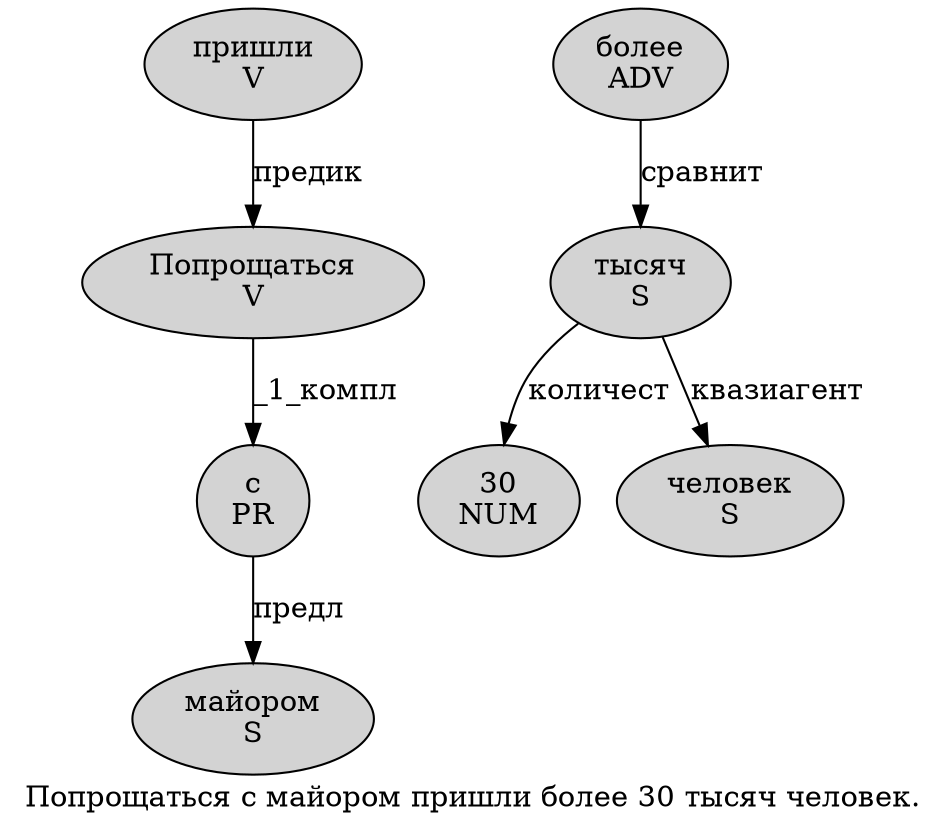 digraph SENTENCE_77 {
	graph [label="Попрощаться с майором пришли более 30 тысяч человек."]
	node [style=filled]
		0 [label="Попрощаться
V" color="" fillcolor=lightgray penwidth=1 shape=ellipse]
		1 [label="с
PR" color="" fillcolor=lightgray penwidth=1 shape=ellipse]
		2 [label="майором
S" color="" fillcolor=lightgray penwidth=1 shape=ellipse]
		3 [label="пришли
V" color="" fillcolor=lightgray penwidth=1 shape=ellipse]
		4 [label="более
ADV" color="" fillcolor=lightgray penwidth=1 shape=ellipse]
		5 [label="30
NUM" color="" fillcolor=lightgray penwidth=1 shape=ellipse]
		6 [label="тысяч
S" color="" fillcolor=lightgray penwidth=1 shape=ellipse]
		7 [label="человек
S" color="" fillcolor=lightgray penwidth=1 shape=ellipse]
			3 -> 0 [label="предик"]
			0 -> 1 [label="_1_компл"]
			4 -> 6 [label="сравнит"]
			1 -> 2 [label="предл"]
			6 -> 5 [label="количест"]
			6 -> 7 [label="квазиагент"]
}
